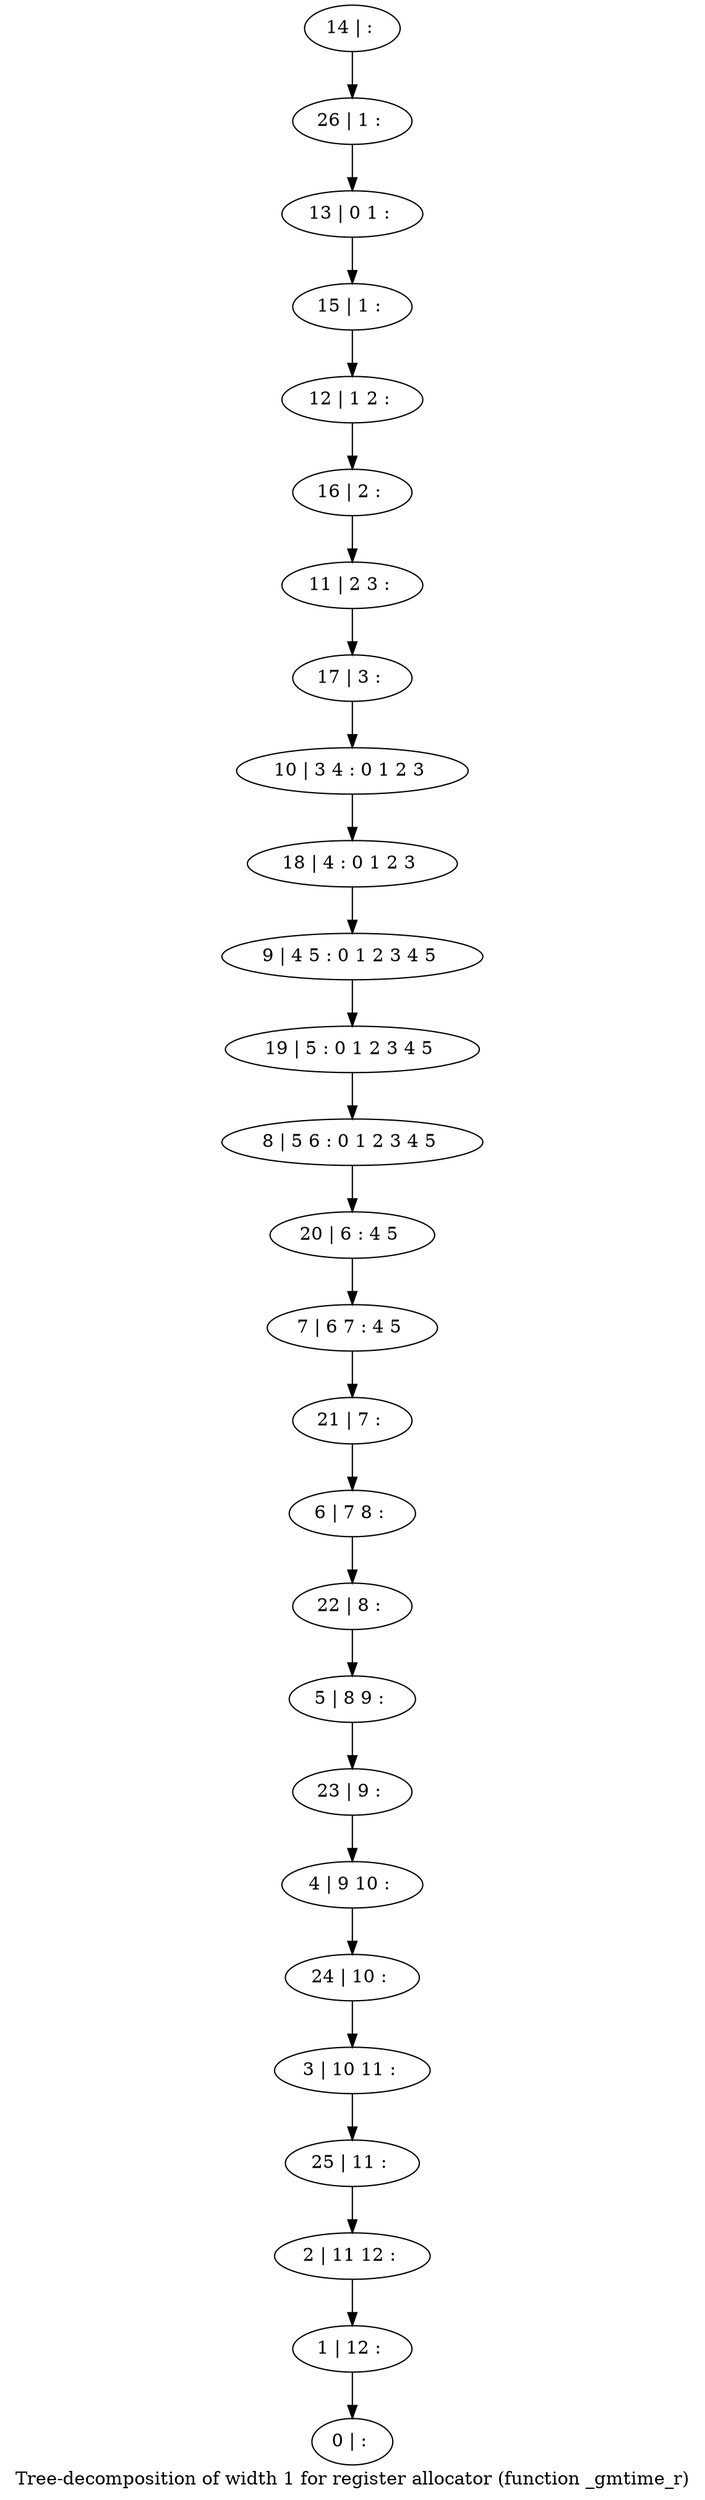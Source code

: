 digraph G {
graph [label="Tree-decomposition of width 1 for register allocator (function _gmtime_r)"]
0[label="0 | : "];
1[label="1 | 12 : "];
2[label="2 | 11 12 : "];
3[label="3 | 10 11 : "];
4[label="4 | 9 10 : "];
5[label="5 | 8 9 : "];
6[label="6 | 7 8 : "];
7[label="7 | 6 7 : 4 5 "];
8[label="8 | 5 6 : 0 1 2 3 4 5 "];
9[label="9 | 4 5 : 0 1 2 3 4 5 "];
10[label="10 | 3 4 : 0 1 2 3 "];
11[label="11 | 2 3 : "];
12[label="12 | 1 2 : "];
13[label="13 | 0 1 : "];
14[label="14 | : "];
15[label="15 | 1 : "];
16[label="16 | 2 : "];
17[label="17 | 3 : "];
18[label="18 | 4 : 0 1 2 3 "];
19[label="19 | 5 : 0 1 2 3 4 5 "];
20[label="20 | 6 : 4 5 "];
21[label="21 | 7 : "];
22[label="22 | 8 : "];
23[label="23 | 9 : "];
24[label="24 | 10 : "];
25[label="25 | 11 : "];
26[label="26 | 1 : "];
14->26 ;
26->13 ;
13->15 ;
15->12 ;
12->16 ;
16->11 ;
11->17 ;
17->10 ;
10->18 ;
18->9 ;
9->19 ;
19->8 ;
8->20 ;
20->7 ;
7->21 ;
21->6 ;
6->22 ;
22->5 ;
5->23 ;
23->4 ;
4->24 ;
24->3 ;
3->25 ;
25->2 ;
2->1 ;
1->0 ;
}
